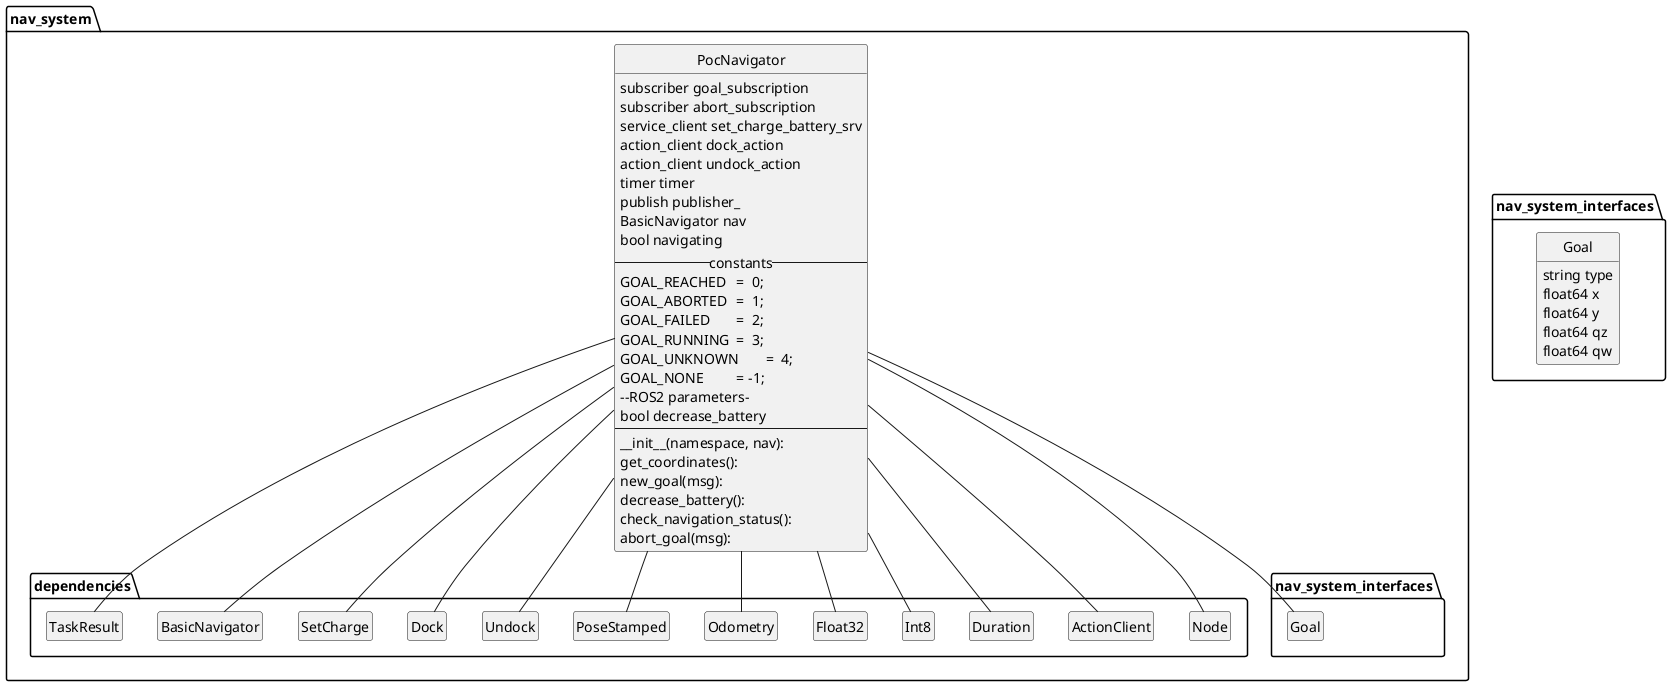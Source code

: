 @startuml
hide empty member
hide circle

package nav_system {
	class PocNavigator {
		subscriber goal_subscription
		subscriber abort_subscription
		service_client set_charge_battery_srv
		action_client dock_action
		action_client undock_action
		timer timer
		publish publisher_
		BasicNavigator nav
		bool navigating
		--constants--
		GOAL_REACHED\t=  0;
		GOAL_ABORTED\t=  1;
		GOAL_FAILED \t=  2;
		GOAL_RUNNING\t=  3;
		GOAL_UNKNOWN\t=  4;
		GOAL_NONE   \t= -1;
		--ROS2 parameters-
		bool decrease_battery
		---
		__init__(namespace, nav):
		get_coordinates():
		new_goal(msg):
		decrease_battery():
		check_navigation_status():
		abort_goal(msg):
	}
PocNavigator -- dependencies.Node
PocNavigator -- dependencies.ActionClient
PocNavigator -- dependencies.Duration
PocNavigator -- dependencies.Int8
PocNavigator -- dependencies.Float32
PocNavigator -- dependencies.Odometry
PocNavigator -- dependencies.PoseStamped [[https://github.com/ros2/common_interfaces/blob/humble/geometry_msgs/msg/PoseStamped.msg]]
PocNavigator -- dependencies.Undock
PocNavigator -- dependencies.Dock
PocNavigator -- dependencies.SetCharge
PocNavigator -- nav_system_interfaces.Goal
PocNavigator -- dependencies.BasicNavigator
PocNavigator -- dependencies.TaskResult

}

package nav_system_interfaces {
	class Goal {
		string type
		float64 x
		float64 y
		float64 qz
		float64 qw
	}
}

@enduml
